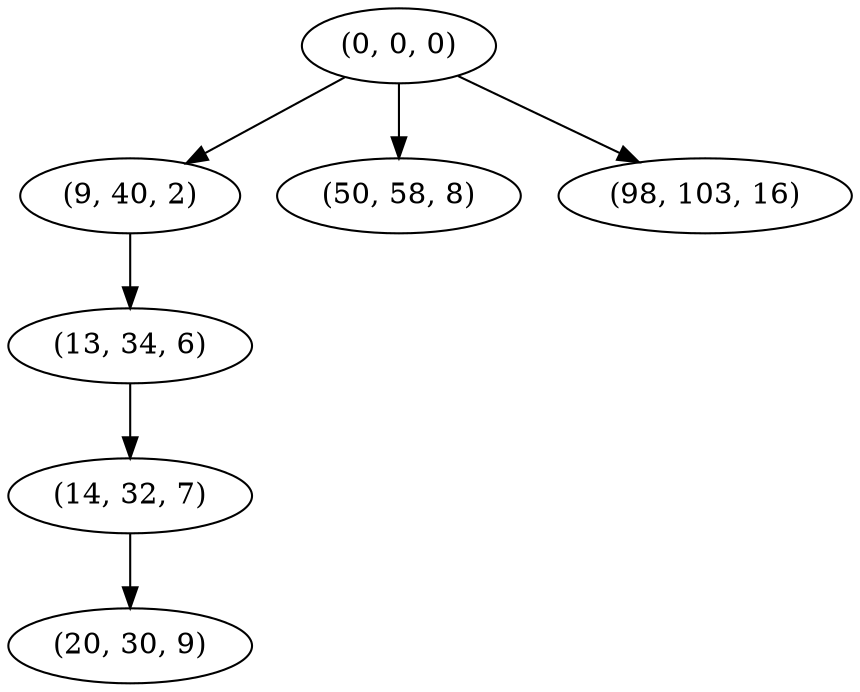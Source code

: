 digraph tree {
    "(0, 0, 0)";
    "(9, 40, 2)";
    "(13, 34, 6)";
    "(14, 32, 7)";
    "(20, 30, 9)";
    "(50, 58, 8)";
    "(98, 103, 16)";
    "(0, 0, 0)" -> "(9, 40, 2)";
    "(0, 0, 0)" -> "(50, 58, 8)";
    "(0, 0, 0)" -> "(98, 103, 16)";
    "(9, 40, 2)" -> "(13, 34, 6)";
    "(13, 34, 6)" -> "(14, 32, 7)";
    "(14, 32, 7)" -> "(20, 30, 9)";
}
